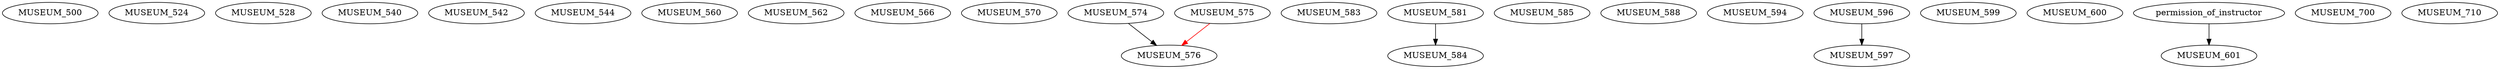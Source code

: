 digraph G {
    MUSEUM_500;
    MUSEUM_524;
    MUSEUM_528;
    MUSEUM_540;
    MUSEUM_542;
    MUSEUM_544;
    MUSEUM_560;
    MUSEUM_562;
    MUSEUM_566;
    MUSEUM_570;
    MUSEUM_574;
    MUSEUM_575;
    edge [color=black];
    MUSEUM_574 -> MUSEUM_576;
    edge [color=red];
    MUSEUM_575 -> MUSEUM_576;
    MUSEUM_583;
    edge [color=black];
    MUSEUM_581 -> MUSEUM_584;
    MUSEUM_585;
    MUSEUM_588;
    MUSEUM_594;
    edge [color=black];
    MUSEUM_596 -> MUSEUM_597;
    MUSEUM_599;
    MUSEUM_600;
    edge [color=black];
    permission_of_instructor -> MUSEUM_601;
    MUSEUM_700;
    MUSEUM_710;
}
